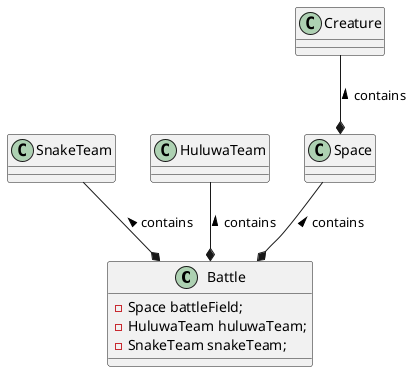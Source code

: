 @startuml

class Battle {
    - Space battleField;
    - HuluwaTeam huluwaTeam;
    - SnakeTeam snakeTeam;
}

Battle *-up- Space :contains >
Space *-up- Creature :contains >
Battle *-up- HuluwaTeam :contains >
Battle *-up- SnakeTeam :contains >

@enduml
